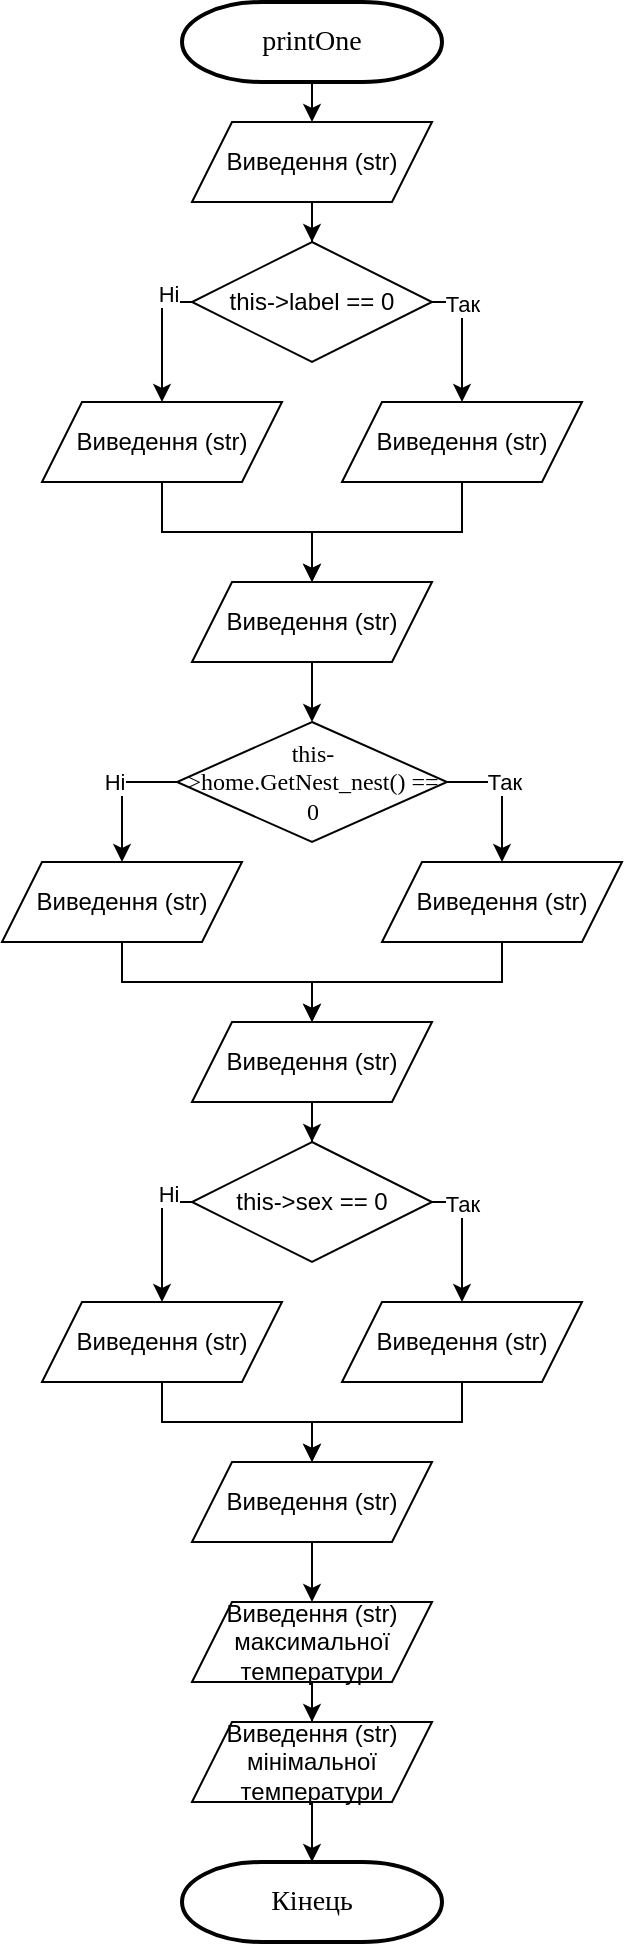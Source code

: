<mxfile version="14.7.2" type="device" pages="2"><diagram id="J_9qn0rYNV9YhKk9KRre" name="Страница 1"><mxGraphModel dx="788" dy="552" grid="1" gridSize="10" guides="1" tooltips="1" connect="1" arrows="1" fold="1" page="1" pageScale="1" pageWidth="827" pageHeight="1169" math="0" shadow="0"><root><mxCell id="0"/><mxCell id="1" parent="0"/><mxCell id="lMKJu7lIQPriLYMfG8Fi-1" value="" style="edgeStyle=orthogonalEdgeStyle;rounded=0;orthogonalLoop=1;jettySize=auto;html=1;" edge="1" parent="1" source="lMKJu7lIQPriLYMfG8Fi-2"><mxGeometry relative="1" as="geometry"><mxPoint x="245" y="120" as="targetPoint"/></mxGeometry></mxCell><mxCell id="lMKJu7lIQPriLYMfG8Fi-2" value="&lt;font face=&quot;Times New Roman&quot;&gt;&lt;span style=&quot;font-size: 14px&quot;&gt;printOne&lt;br&gt;&lt;/span&gt;&lt;/font&gt;" style="strokeWidth=2;html=1;shape=mxgraph.flowchart.terminator;whiteSpace=wrap;" vertex="1" parent="1"><mxGeometry x="180" y="60" width="130" height="40" as="geometry"/></mxCell><mxCell id="lMKJu7lIQPriLYMfG8Fi-3" value="&lt;font face=&quot;Times New Roman&quot;&gt;&lt;span style=&quot;font-size: 14px&quot;&gt;Кінець&lt;/span&gt;&lt;/font&gt;" style="strokeWidth=2;html=1;shape=mxgraph.flowchart.terminator;whiteSpace=wrap;" vertex="1" parent="1"><mxGeometry x="180" y="990" width="130" height="40" as="geometry"/></mxCell><mxCell id="lMKJu7lIQPriLYMfG8Fi-4" value="" style="edgeStyle=orthogonalEdgeStyle;rounded=0;orthogonalLoop=1;jettySize=auto;html=1;" edge="1" parent="1" source="lMKJu7lIQPriLYMfG8Fi-5" target="lMKJu7lIQPriLYMfG8Fi-10"><mxGeometry relative="1" as="geometry"/></mxCell><mxCell id="lMKJu7lIQPriLYMfG8Fi-5" value="Виведення (str)" style="shape=parallelogram;perimeter=parallelogramPerimeter;whiteSpace=wrap;html=1;fixedSize=1;" vertex="1" parent="1"><mxGeometry x="185" y="120" width="120" height="40" as="geometry"/></mxCell><mxCell id="lMKJu7lIQPriLYMfG8Fi-6" style="edgeStyle=orthogonalEdgeStyle;rounded=0;orthogonalLoop=1;jettySize=auto;html=1;entryX=0.5;entryY=0;entryDx=0;entryDy=0;" edge="1" parent="1" source="lMKJu7lIQPriLYMfG8Fi-10" target="lMKJu7lIQPriLYMfG8Fi-12"><mxGeometry relative="1" as="geometry"><Array as="points"><mxPoint x="320" y="210"/></Array></mxGeometry></mxCell><mxCell id="lMKJu7lIQPriLYMfG8Fi-7" value="Так" style="edgeLabel;html=1;align=center;verticalAlign=middle;resizable=0;points=[];" vertex="1" connectable="0" parent="lMKJu7lIQPriLYMfG8Fi-6"><mxGeometry x="-0.523" relative="1" as="geometry"><mxPoint as="offset"/></mxGeometry></mxCell><mxCell id="lMKJu7lIQPriLYMfG8Fi-8" style="edgeStyle=orthogonalEdgeStyle;rounded=0;orthogonalLoop=1;jettySize=auto;html=1;entryX=0.5;entryY=0;entryDx=0;entryDy=0;" edge="1" parent="1" source="lMKJu7lIQPriLYMfG8Fi-10" target="lMKJu7lIQPriLYMfG8Fi-14"><mxGeometry relative="1" as="geometry"><Array as="points"><mxPoint x="170" y="210"/></Array></mxGeometry></mxCell><mxCell id="lMKJu7lIQPriLYMfG8Fi-9" value="Ні" style="edgeLabel;html=1;align=center;verticalAlign=middle;resizable=0;points=[];" vertex="1" connectable="0" parent="lMKJu7lIQPriLYMfG8Fi-8"><mxGeometry x="-0.549" y="-2" relative="1" as="geometry"><mxPoint x="2" y="-2" as="offset"/></mxGeometry></mxCell><mxCell id="lMKJu7lIQPriLYMfG8Fi-10" value="this-&amp;gt;label == 0" style="rhombus;whiteSpace=wrap;html=1;" vertex="1" parent="1"><mxGeometry x="185" y="180" width="120" height="60" as="geometry"/></mxCell><mxCell id="lMKJu7lIQPriLYMfG8Fi-11" style="edgeStyle=orthogonalEdgeStyle;rounded=0;orthogonalLoop=1;jettySize=auto;html=1;entryX=0.5;entryY=0;entryDx=0;entryDy=0;" edge="1" parent="1" source="lMKJu7lIQPriLYMfG8Fi-12" target="lMKJu7lIQPriLYMfG8Fi-16"><mxGeometry relative="1" as="geometry"/></mxCell><mxCell id="lMKJu7lIQPriLYMfG8Fi-12" value="Виведення (str)" style="shape=parallelogram;perimeter=parallelogramPerimeter;whiteSpace=wrap;html=1;fixedSize=1;" vertex="1" parent="1"><mxGeometry x="260" y="260" width="120" height="40" as="geometry"/></mxCell><mxCell id="lMKJu7lIQPriLYMfG8Fi-13" style="edgeStyle=orthogonalEdgeStyle;rounded=0;orthogonalLoop=1;jettySize=auto;html=1;entryX=0.5;entryY=0;entryDx=0;entryDy=0;" edge="1" parent="1" source="lMKJu7lIQPriLYMfG8Fi-14" target="lMKJu7lIQPriLYMfG8Fi-16"><mxGeometry relative="1" as="geometry"/></mxCell><mxCell id="lMKJu7lIQPriLYMfG8Fi-14" value="Виведення (str)" style="shape=parallelogram;perimeter=parallelogramPerimeter;whiteSpace=wrap;html=1;fixedSize=1;" vertex="1" parent="1"><mxGeometry x="110" y="260" width="120" height="40" as="geometry"/></mxCell><mxCell id="lMKJu7lIQPriLYMfG8Fi-15" style="edgeStyle=orthogonalEdgeStyle;rounded=0;orthogonalLoop=1;jettySize=auto;html=1;entryX=0.5;entryY=0;entryDx=0;entryDy=0;" edge="1" parent="1" source="lMKJu7lIQPriLYMfG8Fi-16" target="lMKJu7lIQPriLYMfG8Fi-21"><mxGeometry relative="1" as="geometry"/></mxCell><mxCell id="lMKJu7lIQPriLYMfG8Fi-16" value="Виведення (str)" style="shape=parallelogram;perimeter=parallelogramPerimeter;whiteSpace=wrap;html=1;fixedSize=1;" vertex="1" parent="1"><mxGeometry x="185" y="350" width="120" height="40" as="geometry"/></mxCell><mxCell id="lMKJu7lIQPriLYMfG8Fi-17" style="edgeStyle=orthogonalEdgeStyle;rounded=0;orthogonalLoop=1;jettySize=auto;html=1;entryX=0.5;entryY=0;entryDx=0;entryDy=0;" edge="1" parent="1" source="lMKJu7lIQPriLYMfG8Fi-21" target="lMKJu7lIQPriLYMfG8Fi-23"><mxGeometry relative="1" as="geometry"><Array as="points"><mxPoint x="340" y="450"/></Array></mxGeometry></mxCell><mxCell id="lMKJu7lIQPriLYMfG8Fi-18" value="Так" style="edgeLabel;html=1;align=center;verticalAlign=middle;resizable=0;points=[];" vertex="1" connectable="0" parent="lMKJu7lIQPriLYMfG8Fi-17"><mxGeometry x="-0.523" relative="1" as="geometry"><mxPoint x="12" as="offset"/></mxGeometry></mxCell><mxCell id="lMKJu7lIQPriLYMfG8Fi-19" style="edgeStyle=orthogonalEdgeStyle;rounded=0;orthogonalLoop=1;jettySize=auto;html=1;entryX=0.5;entryY=0;entryDx=0;entryDy=0;exitX=0;exitY=0.5;exitDx=0;exitDy=0;" edge="1" parent="1" source="lMKJu7lIQPriLYMfG8Fi-21" target="lMKJu7lIQPriLYMfG8Fi-25"><mxGeometry relative="1" as="geometry"><Array as="points"><mxPoint x="150" y="450"/></Array></mxGeometry></mxCell><mxCell id="lMKJu7lIQPriLYMfG8Fi-20" value="Ні" style="edgeLabel;html=1;align=center;verticalAlign=middle;resizable=0;points=[];" vertex="1" connectable="0" parent="lMKJu7lIQPriLYMfG8Fi-19"><mxGeometry x="-0.549" y="-2" relative="1" as="geometry"><mxPoint x="-17" y="2" as="offset"/></mxGeometry></mxCell><mxCell id="lMKJu7lIQPriLYMfG8Fi-21" value="&lt;font face=&quot;Times New Roman&quot;&gt;this-&amp;gt;home.GetNest_nest()&amp;nbsp;== 0&lt;/font&gt;" style="rhombus;whiteSpace=wrap;html=1;" vertex="1" parent="1"><mxGeometry x="177.5" y="420" width="135" height="60" as="geometry"/></mxCell><mxCell id="lMKJu7lIQPriLYMfG8Fi-22" style="edgeStyle=orthogonalEdgeStyle;rounded=0;orthogonalLoop=1;jettySize=auto;html=1;entryX=0.5;entryY=0;entryDx=0;entryDy=0;" edge="1" parent="1" source="lMKJu7lIQPriLYMfG8Fi-23" target="lMKJu7lIQPriLYMfG8Fi-27"><mxGeometry relative="1" as="geometry"/></mxCell><mxCell id="lMKJu7lIQPriLYMfG8Fi-23" value="Виведення (str)" style="shape=parallelogram;perimeter=parallelogramPerimeter;whiteSpace=wrap;html=1;fixedSize=1;" vertex="1" parent="1"><mxGeometry x="280" y="490" width="120" height="40" as="geometry"/></mxCell><mxCell id="lMKJu7lIQPriLYMfG8Fi-24" style="edgeStyle=orthogonalEdgeStyle;rounded=0;orthogonalLoop=1;jettySize=auto;html=1;entryX=0.5;entryY=0;entryDx=0;entryDy=0;" edge="1" parent="1" source="lMKJu7lIQPriLYMfG8Fi-25" target="lMKJu7lIQPriLYMfG8Fi-27"><mxGeometry relative="1" as="geometry"/></mxCell><mxCell id="lMKJu7lIQPriLYMfG8Fi-25" value="Виведення (str)" style="shape=parallelogram;perimeter=parallelogramPerimeter;whiteSpace=wrap;html=1;fixedSize=1;" vertex="1" parent="1"><mxGeometry x="90" y="490" width="120" height="40" as="geometry"/></mxCell><mxCell id="lMKJu7lIQPriLYMfG8Fi-26" value="" style="edgeStyle=orthogonalEdgeStyle;rounded=0;orthogonalLoop=1;jettySize=auto;html=1;" edge="1" parent="1" source="lMKJu7lIQPriLYMfG8Fi-27" target="lMKJu7lIQPriLYMfG8Fi-32"><mxGeometry relative="1" as="geometry"/></mxCell><mxCell id="lMKJu7lIQPriLYMfG8Fi-27" value="Виведення (str)" style="shape=parallelogram;perimeter=parallelogramPerimeter;whiteSpace=wrap;html=1;fixedSize=1;" vertex="1" parent="1"><mxGeometry x="185" y="570" width="120" height="40" as="geometry"/></mxCell><mxCell id="lMKJu7lIQPriLYMfG8Fi-28" style="edgeStyle=orthogonalEdgeStyle;rounded=0;orthogonalLoop=1;jettySize=auto;html=1;entryX=0.5;entryY=0;entryDx=0;entryDy=0;" edge="1" parent="1" source="lMKJu7lIQPriLYMfG8Fi-32" target="lMKJu7lIQPriLYMfG8Fi-34"><mxGeometry relative="1" as="geometry"><Array as="points"><mxPoint x="320" y="660"/></Array></mxGeometry></mxCell><mxCell id="lMKJu7lIQPriLYMfG8Fi-29" value="Так" style="edgeLabel;html=1;align=center;verticalAlign=middle;resizable=0;points=[];" vertex="1" connectable="0" parent="lMKJu7lIQPriLYMfG8Fi-28"><mxGeometry x="-0.523" relative="1" as="geometry"><mxPoint as="offset"/></mxGeometry></mxCell><mxCell id="lMKJu7lIQPriLYMfG8Fi-30" style="edgeStyle=orthogonalEdgeStyle;rounded=0;orthogonalLoop=1;jettySize=auto;html=1;entryX=0.5;entryY=0;entryDx=0;entryDy=0;" edge="1" parent="1" source="lMKJu7lIQPriLYMfG8Fi-32" target="lMKJu7lIQPriLYMfG8Fi-36"><mxGeometry relative="1" as="geometry"><Array as="points"><mxPoint x="170" y="660"/></Array></mxGeometry></mxCell><mxCell id="lMKJu7lIQPriLYMfG8Fi-31" value="Ні" style="edgeLabel;html=1;align=center;verticalAlign=middle;resizable=0;points=[];" vertex="1" connectable="0" parent="lMKJu7lIQPriLYMfG8Fi-30"><mxGeometry x="-0.549" y="-2" relative="1" as="geometry"><mxPoint x="2" y="-2" as="offset"/></mxGeometry></mxCell><mxCell id="lMKJu7lIQPriLYMfG8Fi-32" value="this-&amp;gt;sex == 0" style="rhombus;whiteSpace=wrap;html=1;" vertex="1" parent="1"><mxGeometry x="185" y="630" width="120" height="60" as="geometry"/></mxCell><mxCell id="-2JRqXZAInQ-3EA1sm6x-2" style="edgeStyle=orthogonalEdgeStyle;rounded=0;orthogonalLoop=1;jettySize=auto;html=1;entryX=0.5;entryY=0;entryDx=0;entryDy=0;" edge="1" parent="1" source="lMKJu7lIQPriLYMfG8Fi-34" target="-2JRqXZAInQ-3EA1sm6x-1"><mxGeometry relative="1" as="geometry"/></mxCell><mxCell id="lMKJu7lIQPriLYMfG8Fi-34" value="Виведення (str)" style="shape=parallelogram;perimeter=parallelogramPerimeter;whiteSpace=wrap;html=1;fixedSize=1;" vertex="1" parent="1"><mxGeometry x="260" y="710" width="120" height="40" as="geometry"/></mxCell><mxCell id="-2JRqXZAInQ-3EA1sm6x-3" style="edgeStyle=orthogonalEdgeStyle;rounded=0;orthogonalLoop=1;jettySize=auto;html=1;entryX=0.5;entryY=0;entryDx=0;entryDy=0;" edge="1" parent="1" source="lMKJu7lIQPriLYMfG8Fi-36" target="-2JRqXZAInQ-3EA1sm6x-1"><mxGeometry relative="1" as="geometry"/></mxCell><mxCell id="lMKJu7lIQPriLYMfG8Fi-36" value="Виведення (str)" style="shape=parallelogram;perimeter=parallelogramPerimeter;whiteSpace=wrap;html=1;fixedSize=1;" vertex="1" parent="1"><mxGeometry x="110" y="710" width="120" height="40" as="geometry"/></mxCell><mxCell id="-2JRqXZAInQ-3EA1sm6x-6" style="edgeStyle=orthogonalEdgeStyle;rounded=0;orthogonalLoop=1;jettySize=auto;html=1;entryX=0.5;entryY=0;entryDx=0;entryDy=0;" edge="1" parent="1" source="-2JRqXZAInQ-3EA1sm6x-1"><mxGeometry relative="1" as="geometry"><mxPoint x="245" y="860" as="targetPoint"/></mxGeometry></mxCell><mxCell id="-2JRqXZAInQ-3EA1sm6x-1" value="Виведення (str)" style="shape=parallelogram;perimeter=parallelogramPerimeter;whiteSpace=wrap;html=1;fixedSize=1;" vertex="1" parent="1"><mxGeometry x="185" y="790" width="120" height="40" as="geometry"/></mxCell><mxCell id="-2JRqXZAInQ-3EA1sm6x-12" value="" style="edgeStyle=orthogonalEdgeStyle;rounded=0;orthogonalLoop=1;jettySize=auto;html=1;" edge="1" parent="1" source="-2JRqXZAInQ-3EA1sm6x-10" target="-2JRqXZAInQ-3EA1sm6x-11"><mxGeometry relative="1" as="geometry"/></mxCell><mxCell id="-2JRqXZAInQ-3EA1sm6x-10" value="Виведення (str)&lt;br&gt;максимальної температури" style="shape=parallelogram;perimeter=parallelogramPerimeter;whiteSpace=wrap;html=1;fixedSize=1;" vertex="1" parent="1"><mxGeometry x="185" y="860" width="120" height="40" as="geometry"/></mxCell><mxCell id="-2JRqXZAInQ-3EA1sm6x-13" value="" style="edgeStyle=orthogonalEdgeStyle;rounded=0;orthogonalLoop=1;jettySize=auto;html=1;" edge="1" parent="1" source="-2JRqXZAInQ-3EA1sm6x-11" target="lMKJu7lIQPriLYMfG8Fi-3"><mxGeometry relative="1" as="geometry"/></mxCell><mxCell id="-2JRqXZAInQ-3EA1sm6x-11" value="Виведення (str)&lt;br&gt;мінімальної температури" style="shape=parallelogram;perimeter=parallelogramPerimeter;whiteSpace=wrap;html=1;fixedSize=1;" vertex="1" parent="1"><mxGeometry x="185" y="920" width="120" height="40" as="geometry"/></mxCell></root></mxGraphModel></diagram><diagram name="Страница 2" id="Z2UhCNKdf85CRh72gnOV"><mxGraphModel dx="946" dy="662" grid="1" gridSize="10" guides="1" tooltips="1" connect="1" arrows="1" fold="1" page="1" pageScale="1" pageWidth="827" pageHeight="1169" math="0" shadow="0"><root><mxCell id="AQ9sg2AnDLijqYYVcCZK-0"/><mxCell id="AQ9sg2AnDLijqYYVcCZK-1" parent="AQ9sg2AnDLijqYYVcCZK-0"/><mxCell id="AQ9sg2AnDLijqYYVcCZK-2" value="" style="edgeStyle=orthogonalEdgeStyle;rounded=0;orthogonalLoop=1;jettySize=auto;html=1;endArrow=classic;endFill=1;fontFamily=Times New Roman;fontSize=14;" parent="AQ9sg2AnDLijqYYVcCZK-1" source="AQ9sg2AnDLijqYYVcCZK-3" target="AQ9sg2AnDLijqYYVcCZK-7" edge="1"><mxGeometry relative="1" as="geometry"/></mxCell><mxCell id="AQ9sg2AnDLijqYYVcCZK-3" value="&lt;p style=&quot;margin: 0px ; font-stretch: normal ; font-size: 12px ; line-height: normal ; font-family: &amp;#34;helvetica neue&amp;#34;&quot;&gt;free_matrix&lt;/p&gt;" style="strokeWidth=2;html=1;shape=mxgraph.flowchart.terminator;whiteSpace=wrap;fontFamily=Times New Roman;fontSize=14;" parent="AQ9sg2AnDLijqYYVcCZK-1" vertex="1"><mxGeometry x="250" y="100" width="100" height="50" as="geometry"/></mxCell><mxCell id="AQ9sg2AnDLijqYYVcCZK-4" value="&lt;p style=&quot;margin: 0px ; font-stretch: normal ; font-size: 12px ; line-height: normal ; font-family: &amp;#34;helvetica neue&amp;#34;&quot;&gt;Кінець&lt;/p&gt;" style="strokeWidth=2;html=1;shape=mxgraph.flowchart.terminator;whiteSpace=wrap;fontFamily=Times New Roman;fontSize=14;" parent="AQ9sg2AnDLijqYYVcCZK-1" vertex="1"><mxGeometry x="250" y="570" width="100" height="50" as="geometry"/></mxCell><mxCell id="AQ9sg2AnDLijqYYVcCZK-5" value="" style="edgeStyle=orthogonalEdgeStyle;rounded=0;orthogonalLoop=1;jettySize=auto;html=1;endArrow=classic;endFill=1;fontFamily=Times New Roman;fontSize=14;" parent="AQ9sg2AnDLijqYYVcCZK-1" source="AQ9sg2AnDLijqYYVcCZK-7" target="AQ9sg2AnDLijqYYVcCZK-10" edge="1"><mxGeometry relative="1" as="geometry"/></mxCell><mxCell id="AQ9sg2AnDLijqYYVcCZK-6" style="edgeStyle=orthogonalEdgeStyle;rounded=0;orthogonalLoop=1;jettySize=auto;html=1;entryX=0.5;entryY=0;entryDx=0;entryDy=0;endArrow=classic;endFill=1;fontFamily=Times New Roman;fontSize=14;" parent="AQ9sg2AnDLijqYYVcCZK-1" source="AQ9sg2AnDLijqYYVcCZK-7" target="AQ9sg2AnDLijqYYVcCZK-14" edge="1"><mxGeometry relative="1" as="geometry"><Array as="points"><mxPoint x="410" y="210"/><mxPoint x="410" y="460"/><mxPoint x="300" y="460"/></Array></mxGeometry></mxCell><mxCell id="AQ9sg2AnDLijqYYVcCZK-7" value="i := 0..column, i++" style="verticalLabelPosition=middle;verticalAlign=middle;html=1;shape=hexagon;perimeter=hexagonPerimeter2;arcSize=6;size=0.27;strokeWidth=1;fontFamily=Times New Roman;fontSize=14;align=center;labelPosition=center;" parent="AQ9sg2AnDLijqYYVcCZK-1" vertex="1"><mxGeometry x="240" y="180" width="120" height="60" as="geometry"/></mxCell><mxCell id="AQ9sg2AnDLijqYYVcCZK-8" value="" style="edgeStyle=orthogonalEdgeStyle;rounded=0;orthogonalLoop=1;jettySize=auto;html=1;endArrow=classic;endFill=1;fontFamily=Times New Roman;fontSize=14;" parent="AQ9sg2AnDLijqYYVcCZK-1" source="AQ9sg2AnDLijqYYVcCZK-10" target="AQ9sg2AnDLijqYYVcCZK-12" edge="1"><mxGeometry relative="1" as="geometry"/></mxCell><mxCell id="AQ9sg2AnDLijqYYVcCZK-9" style="edgeStyle=orthogonalEdgeStyle;rounded=0;orthogonalLoop=1;jettySize=auto;html=1;entryX=0;entryY=0.5;entryDx=0;entryDy=0;endArrow=classic;endFill=1;fontFamily=Times New Roman;fontSize=14;" parent="AQ9sg2AnDLijqYYVcCZK-1" source="AQ9sg2AnDLijqYYVcCZK-10" target="AQ9sg2AnDLijqYYVcCZK-7" edge="1"><mxGeometry relative="1" as="geometry"><Array as="points"><mxPoint x="380" y="300"/><mxPoint x="380" y="440"/><mxPoint x="200" y="440"/><mxPoint x="200" y="210"/></Array></mxGeometry></mxCell><mxCell id="AQ9sg2AnDLijqYYVcCZK-10" value="j := 0..row, j++" style="verticalLabelPosition=middle;verticalAlign=middle;html=1;shape=hexagon;perimeter=hexagonPerimeter2;arcSize=6;size=0.27;strokeWidth=1;fontFamily=Times New Roman;fontSize=14;align=center;labelPosition=center;" parent="AQ9sg2AnDLijqYYVcCZK-1" vertex="1"><mxGeometry x="240" y="270" width="120" height="60" as="geometry"/></mxCell><mxCell id="AQ9sg2AnDLijqYYVcCZK-11" style="edgeStyle=orthogonalEdgeStyle;rounded=0;orthogonalLoop=1;jettySize=auto;html=1;entryX=0;entryY=0.5;entryDx=0;entryDy=0;endArrow=classic;endFill=1;fontFamily=Times New Roman;fontSize=14;" parent="AQ9sg2AnDLijqYYVcCZK-1" source="AQ9sg2AnDLijqYYVcCZK-12" target="AQ9sg2AnDLijqYYVcCZK-10" edge="1"><mxGeometry relative="1" as="geometry"><Array as="points"><mxPoint x="300" y="390"/><mxPoint x="220" y="390"/><mxPoint x="220" y="300"/></Array></mxGeometry></mxCell><mxCell id="AQ9sg2AnDLijqYYVcCZK-12" value="Звільнення кожного елементу двухмірного масив" style="rounded=0;whiteSpace=wrap;html=1;strokeWidth=1;fontFamily=Times New Roman;fontSize=14;" parent="AQ9sg2AnDLijqYYVcCZK-1" vertex="1"><mxGeometry x="240" y="360" width="120" height="60" as="geometry"/></mxCell><mxCell id="AQ9sg2AnDLijqYYVcCZK-13" value="" style="edgeStyle=orthogonalEdgeStyle;rounded=0;orthogonalLoop=1;jettySize=auto;html=1;endArrow=classic;endFill=1;fontFamily=Times New Roman;fontSize=14;" parent="AQ9sg2AnDLijqYYVcCZK-1" source="AQ9sg2AnDLijqYYVcCZK-14" target="AQ9sg2AnDLijqYYVcCZK-4" edge="1"><mxGeometry relative="1" as="geometry"/></mxCell><mxCell id="AQ9sg2AnDLijqYYVcCZK-14" value="Звільнення двухмірного масив" style="rounded=0;whiteSpace=wrap;html=1;strokeWidth=1;fontFamily=Times New Roman;fontSize=14;" parent="AQ9sg2AnDLijqYYVcCZK-1" vertex="1"><mxGeometry x="240" y="480" width="120" height="60" as="geometry"/></mxCell></root></mxGraphModel></diagram></mxfile>
